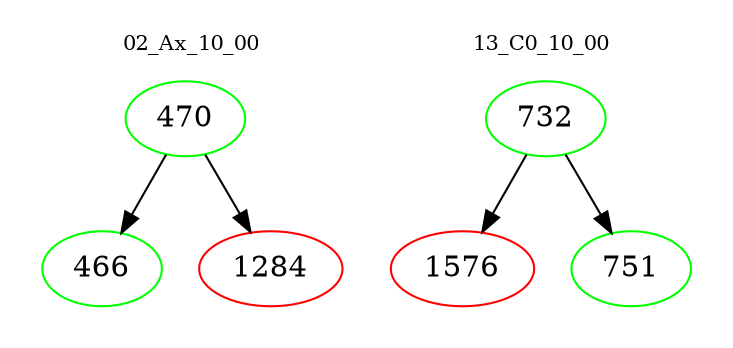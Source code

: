 digraph{
subgraph cluster_0 {
color = white
label = "02_Ax_10_00";
fontsize=10;
T0_470 [label="470", color="green"]
T0_470 -> T0_466 [color="black"]
T0_466 [label="466", color="green"]
T0_470 -> T0_1284 [color="black"]
T0_1284 [label="1284", color="red"]
}
subgraph cluster_1 {
color = white
label = "13_C0_10_00";
fontsize=10;
T1_732 [label="732", color="green"]
T1_732 -> T1_1576 [color="black"]
T1_1576 [label="1576", color="red"]
T1_732 -> T1_751 [color="black"]
T1_751 [label="751", color="green"]
}
}
